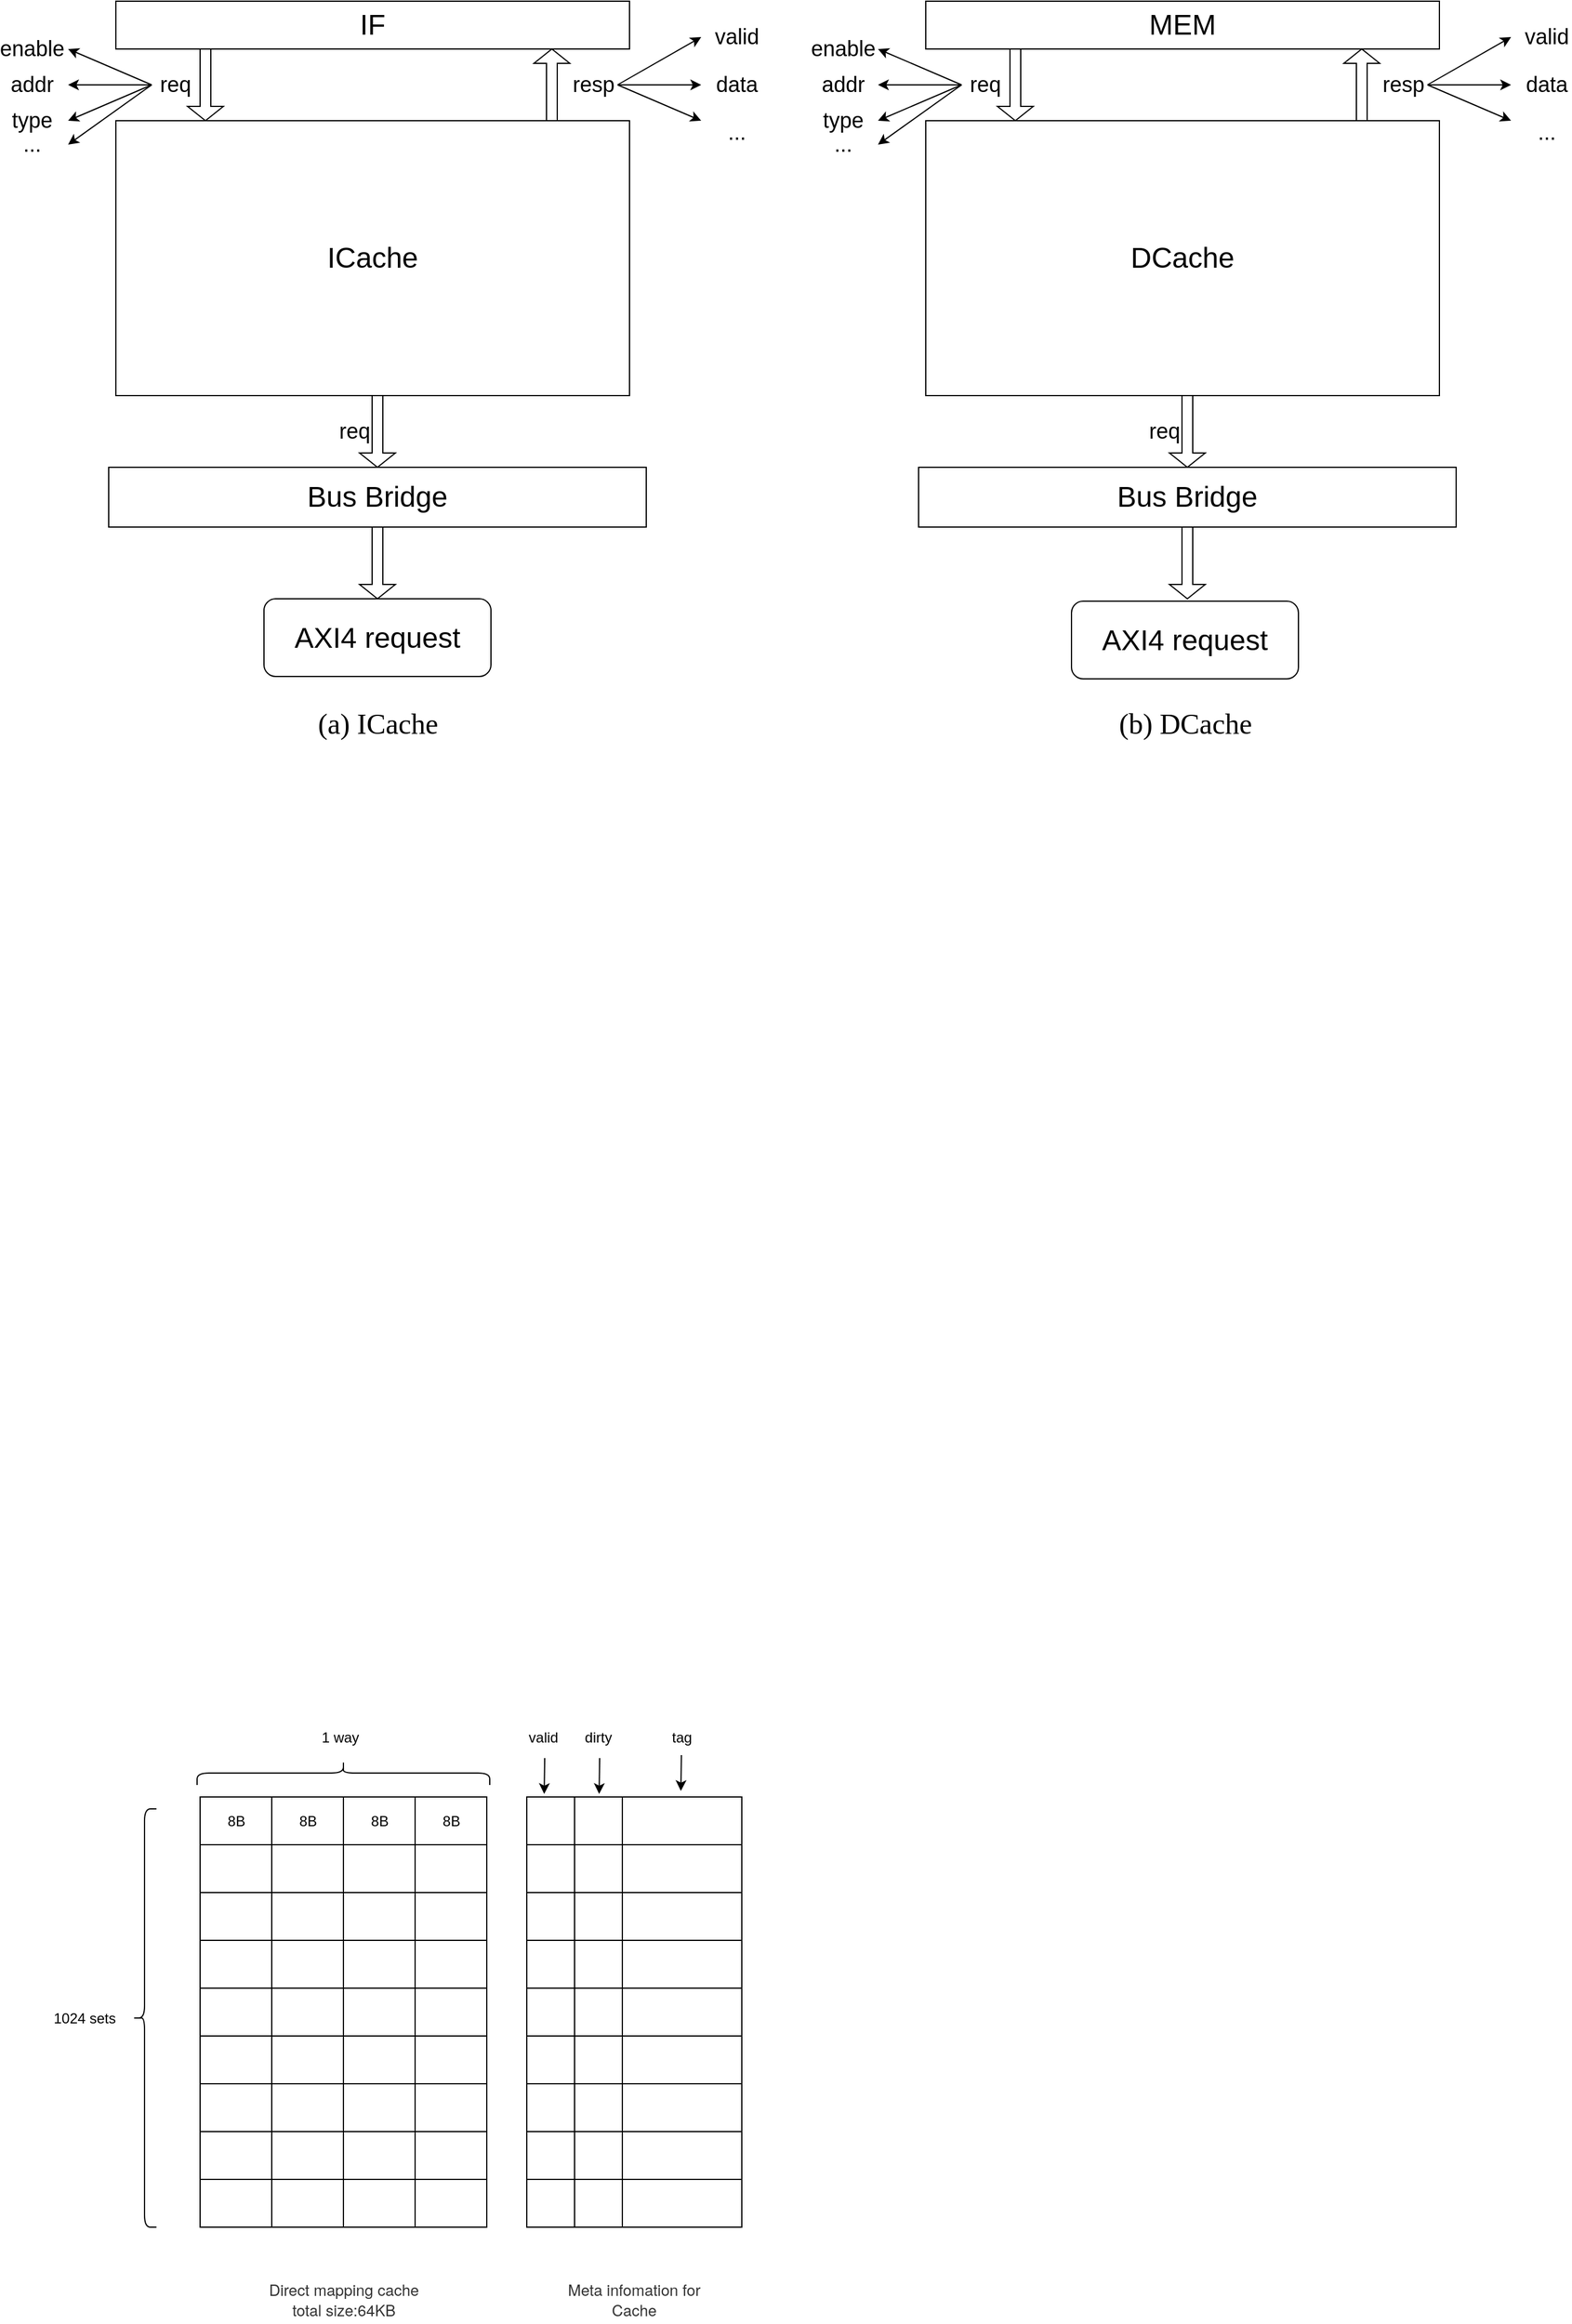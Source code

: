 <mxfile version="14.7.2" type="github">
  <diagram id="e_7Sd0VW4q8tO5xTEZXi" name="Page-1">
    <mxGraphModel dx="2062" dy="1160" grid="0" gridSize="10" guides="1" tooltips="1" connect="1" arrows="1" fold="1" page="1" pageScale="1" pageWidth="3300" pageHeight="4681" math="0" shadow="0">
      <root>
        <mxCell id="0" />
        <mxCell id="1" parent="0" />
        <mxCell id="GGSO2HhwlYHAhnENUzxS-1" value="&lt;font style=&quot;font-size: 24px&quot;&gt;ICache&lt;/font&gt;" style="rounded=0;whiteSpace=wrap;html=1;" parent="1" vertex="1">
          <mxGeometry x="180" y="360" width="430" height="230" as="geometry" />
        </mxCell>
        <mxCell id="GGSO2HhwlYHAhnENUzxS-2" value="&lt;font style=&quot;font-size: 24px&quot;&gt;IF&lt;/font&gt;" style="rounded=0;whiteSpace=wrap;html=1;" parent="1" vertex="1">
          <mxGeometry x="180" y="260" width="430" height="40" as="geometry" />
        </mxCell>
        <mxCell id="GGSO2HhwlYHAhnENUzxS-3" value="" style="shape=singleArrow;direction=south;whiteSpace=wrap;html=1;" parent="1" vertex="1">
          <mxGeometry x="240" y="300" width="30" height="60" as="geometry" />
        </mxCell>
        <mxCell id="GGSO2HhwlYHAhnENUzxS-4" value="" style="shape=singleArrow;direction=south;whiteSpace=wrap;html=1;rotation=-180;" parent="1" vertex="1">
          <mxGeometry x="530" y="300" width="30" height="60" as="geometry" />
        </mxCell>
        <mxCell id="GGSO2HhwlYHAhnENUzxS-9" style="edgeStyle=orthogonalEdgeStyle;rounded=0;orthogonalLoop=1;jettySize=auto;html=1;exitX=0;exitY=0.5;exitDx=0;exitDy=0;" parent="1" source="GGSO2HhwlYHAhnENUzxS-5" edge="1">
          <mxGeometry relative="1" as="geometry">
            <mxPoint x="140" y="330" as="targetPoint" />
          </mxGeometry>
        </mxCell>
        <mxCell id="GGSO2HhwlYHAhnENUzxS-5" value="&lt;font style=&quot;font-size: 18px&quot;&gt;req&lt;/font&gt;" style="text;html=1;strokeColor=none;fillColor=none;align=center;verticalAlign=middle;whiteSpace=wrap;rounded=0;" parent="1" vertex="1">
          <mxGeometry x="210" y="320" width="40" height="20" as="geometry" />
        </mxCell>
        <mxCell id="GGSO2HhwlYHAhnENUzxS-18" style="edgeStyle=orthogonalEdgeStyle;rounded=0;orthogonalLoop=1;jettySize=auto;html=1;exitX=1;exitY=0.5;exitDx=0;exitDy=0;" parent="1" source="GGSO2HhwlYHAhnENUzxS-7" edge="1">
          <mxGeometry relative="1" as="geometry">
            <mxPoint x="670" y="330" as="targetPoint" />
          </mxGeometry>
        </mxCell>
        <mxCell id="GGSO2HhwlYHAhnENUzxS-7" value="&lt;font style=&quot;font-size: 18px&quot;&gt;resp&lt;/font&gt;" style="text;html=1;strokeColor=none;fillColor=none;align=center;verticalAlign=middle;whiteSpace=wrap;rounded=0;" parent="1" vertex="1">
          <mxGeometry x="560" y="320" width="40" height="20" as="geometry" />
        </mxCell>
        <mxCell id="GGSO2HhwlYHAhnENUzxS-8" value="" style="endArrow=classic;html=1;exitX=0;exitY=0.5;exitDx=0;exitDy=0;" parent="1" source="GGSO2HhwlYHAhnENUzxS-5" edge="1">
          <mxGeometry width="50" height="50" relative="1" as="geometry">
            <mxPoint x="110" y="360" as="sourcePoint" />
            <mxPoint x="140" y="300" as="targetPoint" />
          </mxGeometry>
        </mxCell>
        <mxCell id="GGSO2HhwlYHAhnENUzxS-10" value="" style="endArrow=classic;html=1;" parent="1" edge="1">
          <mxGeometry width="50" height="50" relative="1" as="geometry">
            <mxPoint x="210" y="330" as="sourcePoint" />
            <mxPoint x="140" y="360" as="targetPoint" />
          </mxGeometry>
        </mxCell>
        <mxCell id="GGSO2HhwlYHAhnENUzxS-11" value="&lt;font style=&quot;font-size: 18px&quot;&gt;enable&lt;/font&gt;" style="text;html=1;strokeColor=none;fillColor=none;align=center;verticalAlign=middle;whiteSpace=wrap;rounded=0;" parent="1" vertex="1">
          <mxGeometry x="90" y="290" width="40" height="20" as="geometry" />
        </mxCell>
        <mxCell id="GGSO2HhwlYHAhnENUzxS-12" value="&lt;font style=&quot;font-size: 18px&quot;&gt;addr&lt;/font&gt;" style="text;html=1;strokeColor=none;fillColor=none;align=center;verticalAlign=middle;whiteSpace=wrap;rounded=0;" parent="1" vertex="1">
          <mxGeometry x="90" y="320" width="40" height="20" as="geometry" />
        </mxCell>
        <mxCell id="GGSO2HhwlYHAhnENUzxS-13" value="&lt;font style=&quot;font-size: 18px&quot;&gt;type&lt;/font&gt;" style="text;html=1;strokeColor=none;fillColor=none;align=center;verticalAlign=middle;whiteSpace=wrap;rounded=0;" parent="1" vertex="1">
          <mxGeometry x="90" y="350" width="40" height="20" as="geometry" />
        </mxCell>
        <mxCell id="GGSO2HhwlYHAhnENUzxS-15" value="" style="endArrow=classic;html=1;" parent="1" edge="1">
          <mxGeometry width="50" height="50" relative="1" as="geometry">
            <mxPoint x="210" y="330" as="sourcePoint" />
            <mxPoint x="140" y="380" as="targetPoint" />
          </mxGeometry>
        </mxCell>
        <mxCell id="GGSO2HhwlYHAhnENUzxS-16" value="&lt;font style=&quot;font-size: 18px&quot;&gt;...&lt;/font&gt;" style="text;html=1;strokeColor=none;fillColor=none;align=center;verticalAlign=middle;whiteSpace=wrap;rounded=0;" parent="1" vertex="1">
          <mxGeometry x="90" y="370" width="40" height="20" as="geometry" />
        </mxCell>
        <mxCell id="GGSO2HhwlYHAhnENUzxS-17" value="" style="endArrow=classic;html=1;exitX=1;exitY=0.5;exitDx=0;exitDy=0;" parent="1" source="GGSO2HhwlYHAhnENUzxS-7" edge="1">
          <mxGeometry width="50" height="50" relative="1" as="geometry">
            <mxPoint x="650" y="340" as="sourcePoint" />
            <mxPoint x="670" y="290" as="targetPoint" />
          </mxGeometry>
        </mxCell>
        <mxCell id="GGSO2HhwlYHAhnENUzxS-19" value="" style="endArrow=classic;html=1;" parent="1" edge="1">
          <mxGeometry width="50" height="50" relative="1" as="geometry">
            <mxPoint x="600" y="330" as="sourcePoint" />
            <mxPoint x="670" y="360" as="targetPoint" />
          </mxGeometry>
        </mxCell>
        <mxCell id="GGSO2HhwlYHAhnENUzxS-21" value="&lt;font style=&quot;font-size: 18px&quot;&gt;valid&lt;/font&gt;" style="text;html=1;strokeColor=none;fillColor=none;align=center;verticalAlign=middle;whiteSpace=wrap;rounded=0;" parent="1" vertex="1">
          <mxGeometry x="680" y="280" width="40" height="20" as="geometry" />
        </mxCell>
        <mxCell id="GGSO2HhwlYHAhnENUzxS-22" value="&lt;font style=&quot;font-size: 18px&quot;&gt;data&lt;/font&gt;" style="text;html=1;strokeColor=none;fillColor=none;align=center;verticalAlign=middle;whiteSpace=wrap;rounded=0;" parent="1" vertex="1">
          <mxGeometry x="680" y="320" width="40" height="20" as="geometry" />
        </mxCell>
        <mxCell id="GGSO2HhwlYHAhnENUzxS-23" value="&lt;font style=&quot;font-size: 18px&quot;&gt;...&lt;/font&gt;" style="text;html=1;strokeColor=none;fillColor=none;align=center;verticalAlign=middle;whiteSpace=wrap;rounded=0;" parent="1" vertex="1">
          <mxGeometry x="680" y="360" width="40" height="20" as="geometry" />
        </mxCell>
        <mxCell id="GGSO2HhwlYHAhnENUzxS-25" value="" style="shape=singleArrow;direction=south;whiteSpace=wrap;html=1;" parent="1" vertex="1">
          <mxGeometry x="384" y="590" width="30" height="60" as="geometry" />
        </mxCell>
        <mxCell id="GGSO2HhwlYHAhnENUzxS-26" value="&lt;font style=&quot;font-size: 24px&quot;&gt;Bus Bridge&lt;/font&gt;" style="rounded=0;whiteSpace=wrap;html=1;" parent="1" vertex="1">
          <mxGeometry x="174" y="650" width="450" height="50" as="geometry" />
        </mxCell>
        <mxCell id="GGSO2HhwlYHAhnENUzxS-45" value="&lt;font style=&quot;font-size: 18px&quot;&gt;req&lt;/font&gt;" style="text;html=1;strokeColor=none;fillColor=none;align=center;verticalAlign=middle;whiteSpace=wrap;rounded=0;" parent="1" vertex="1">
          <mxGeometry x="360" y="610" width="40" height="20" as="geometry" />
        </mxCell>
        <mxCell id="GGSO2HhwlYHAhnENUzxS-46" value="" style="shape=singleArrow;direction=south;whiteSpace=wrap;html=1;" parent="1" vertex="1">
          <mxGeometry x="384" y="700" width="30" height="60" as="geometry" />
        </mxCell>
        <mxCell id="GGSO2HhwlYHAhnENUzxS-47" value="&lt;font style=&quot;font-size: 24px&quot;&gt;AXI4 request&lt;/font&gt;" style="rounded=1;whiteSpace=wrap;html=1;" parent="1" vertex="1">
          <mxGeometry x="304" y="760" width="190" height="65" as="geometry" />
        </mxCell>
        <mxCell id="GGSO2HhwlYHAhnENUzxS-76" value="" style="shape=curlyBracket;whiteSpace=wrap;html=1;rounded=1;" parent="1" vertex="1">
          <mxGeometry x="194" y="1772.5" width="20" height="350" as="geometry" />
        </mxCell>
        <mxCell id="GGSO2HhwlYHAhnENUzxS-77" value="1024 sets" style="text;html=1;strokeColor=none;fillColor=none;align=center;verticalAlign=middle;whiteSpace=wrap;rounded=0;" parent="1" vertex="1">
          <mxGeometry x="124" y="1942.5" width="60" height="10" as="geometry" />
        </mxCell>
        <mxCell id="GGSO2HhwlYHAhnENUzxS-78" value="" style="shape=curlyBracket;whiteSpace=wrap;html=1;rounded=1;flipH=1;rotation=-90;" parent="1" vertex="1">
          <mxGeometry x="360.5" y="1620" width="20" height="245" as="geometry" />
        </mxCell>
        <mxCell id="GGSO2HhwlYHAhnENUzxS-79" value="1 way" style="text;html=1;strokeColor=none;fillColor=none;align=center;verticalAlign=middle;whiteSpace=wrap;rounded=0;" parent="1" vertex="1">
          <mxGeometry x="348" y="1702.5" width="40" height="20" as="geometry" />
        </mxCell>
        <mxCell id="GGSO2HhwlYHAhnENUzxS-80" value="&lt;span style=&quot;color: rgb(51 , 51 , 51) ; font-family: &amp;#34;helvetica neue&amp;#34; , &amp;#34;helvetica&amp;#34; , &amp;#34;arial&amp;#34; , &amp;#34;hiragino sans gb&amp;#34; , &amp;#34;hiragino sans gb w3&amp;#34; , &amp;#34;microsoft yahei ui&amp;#34; , &amp;#34;microsoft yahei&amp;#34; , sans-serif ; font-size: 13px&quot;&gt;Direct mapping cache&lt;br&gt;total size:64KB&lt;br&gt;&lt;/span&gt;" style="text;html=1;strokeColor=none;fillColor=none;align=center;verticalAlign=middle;whiteSpace=wrap;rounded=0;" parent="1" vertex="1">
          <mxGeometry x="297.5" y="2162.5" width="146" height="40" as="geometry" />
        </mxCell>
        <mxCell id="GGSO2HhwlYHAhnENUzxS-81" value="" style="shape=table;html=1;whiteSpace=wrap;startSize=0;container=1;collapsible=0;childLayout=tableLayout;" parent="1" vertex="1">
          <mxGeometry x="250.5" y="1762.5" width="240" height="360" as="geometry" />
        </mxCell>
        <mxCell id="GGSO2HhwlYHAhnENUzxS-82" value="" style="shape=partialRectangle;html=1;whiteSpace=wrap;collapsible=0;dropTarget=0;pointerEvents=0;fillColor=none;top=0;left=0;bottom=0;right=0;points=[[0,0.5],[1,0.5]];portConstraint=eastwest;" parent="GGSO2HhwlYHAhnENUzxS-81" vertex="1">
          <mxGeometry width="240" height="40" as="geometry" />
        </mxCell>
        <mxCell id="GGSO2HhwlYHAhnENUzxS-83" value="8B" style="shape=partialRectangle;html=1;whiteSpace=wrap;connectable=0;overflow=hidden;fillColor=none;top=0;left=0;bottom=0;right=0;" parent="GGSO2HhwlYHAhnENUzxS-82" vertex="1">
          <mxGeometry width="60" height="40" as="geometry" />
        </mxCell>
        <mxCell id="GGSO2HhwlYHAhnENUzxS-84" value="8B" style="shape=partialRectangle;html=1;whiteSpace=wrap;connectable=0;overflow=hidden;fillColor=none;top=0;left=0;bottom=0;right=0;" parent="GGSO2HhwlYHAhnENUzxS-82" vertex="1">
          <mxGeometry x="60" width="60" height="40" as="geometry" />
        </mxCell>
        <mxCell id="GGSO2HhwlYHAhnENUzxS-85" value="8B" style="shape=partialRectangle;html=1;whiteSpace=wrap;connectable=0;overflow=hidden;fillColor=none;top=0;left=0;bottom=0;right=0;" parent="GGSO2HhwlYHAhnENUzxS-82" vertex="1">
          <mxGeometry x="120" width="60" height="40" as="geometry" />
        </mxCell>
        <mxCell id="GGSO2HhwlYHAhnENUzxS-86" value="8B" style="shape=partialRectangle;html=1;whiteSpace=wrap;connectable=0;overflow=hidden;fillColor=none;top=0;left=0;bottom=0;right=0;" parent="GGSO2HhwlYHAhnENUzxS-82" vertex="1">
          <mxGeometry x="180" width="60" height="40" as="geometry" />
        </mxCell>
        <mxCell id="GGSO2HhwlYHAhnENUzxS-87" value="" style="shape=partialRectangle;html=1;whiteSpace=wrap;collapsible=0;dropTarget=0;pointerEvents=0;fillColor=none;top=0;left=0;bottom=0;right=0;points=[[0,0.5],[1,0.5]];portConstraint=eastwest;" parent="GGSO2HhwlYHAhnENUzxS-81" vertex="1">
          <mxGeometry y="40" width="240" height="40" as="geometry" />
        </mxCell>
        <mxCell id="GGSO2HhwlYHAhnENUzxS-88" value="" style="shape=partialRectangle;html=1;whiteSpace=wrap;connectable=0;overflow=hidden;fillColor=none;top=0;left=0;bottom=0;right=0;" parent="GGSO2HhwlYHAhnENUzxS-87" vertex="1">
          <mxGeometry width="60" height="40" as="geometry" />
        </mxCell>
        <mxCell id="GGSO2HhwlYHAhnENUzxS-89" value="" style="shape=partialRectangle;html=1;whiteSpace=wrap;connectable=0;overflow=hidden;fillColor=none;top=0;left=0;bottom=0;right=0;" parent="GGSO2HhwlYHAhnENUzxS-87" vertex="1">
          <mxGeometry x="60" width="60" height="40" as="geometry" />
        </mxCell>
        <mxCell id="GGSO2HhwlYHAhnENUzxS-90" value="" style="shape=partialRectangle;html=1;whiteSpace=wrap;connectable=0;overflow=hidden;fillColor=none;top=0;left=0;bottom=0;right=0;" parent="GGSO2HhwlYHAhnENUzxS-87" vertex="1">
          <mxGeometry x="120" width="60" height="40" as="geometry" />
        </mxCell>
        <mxCell id="GGSO2HhwlYHAhnENUzxS-91" value="" style="shape=partialRectangle;html=1;whiteSpace=wrap;connectable=0;overflow=hidden;fillColor=none;top=0;left=0;bottom=0;right=0;" parent="GGSO2HhwlYHAhnENUzxS-87" vertex="1">
          <mxGeometry x="180" width="60" height="40" as="geometry" />
        </mxCell>
        <mxCell id="GGSO2HhwlYHAhnENUzxS-92" value="" style="shape=partialRectangle;html=1;whiteSpace=wrap;collapsible=0;dropTarget=0;pointerEvents=0;fillColor=none;top=0;left=0;bottom=0;right=0;points=[[0,0.5],[1,0.5]];portConstraint=eastwest;" parent="GGSO2HhwlYHAhnENUzxS-81" vertex="1">
          <mxGeometry y="80" width="240" height="40" as="geometry" />
        </mxCell>
        <mxCell id="GGSO2HhwlYHAhnENUzxS-93" value="" style="shape=partialRectangle;html=1;whiteSpace=wrap;connectable=0;overflow=hidden;fillColor=none;top=0;left=0;bottom=0;right=0;" parent="GGSO2HhwlYHAhnENUzxS-92" vertex="1">
          <mxGeometry width="60" height="40" as="geometry" />
        </mxCell>
        <mxCell id="GGSO2HhwlYHAhnENUzxS-94" value="" style="shape=partialRectangle;html=1;whiteSpace=wrap;connectable=0;overflow=hidden;fillColor=none;top=0;left=0;bottom=0;right=0;" parent="GGSO2HhwlYHAhnENUzxS-92" vertex="1">
          <mxGeometry x="60" width="60" height="40" as="geometry" />
        </mxCell>
        <mxCell id="GGSO2HhwlYHAhnENUzxS-95" value="" style="shape=partialRectangle;html=1;whiteSpace=wrap;connectable=0;overflow=hidden;fillColor=none;top=0;left=0;bottom=0;right=0;" parent="GGSO2HhwlYHAhnENUzxS-92" vertex="1">
          <mxGeometry x="120" width="60" height="40" as="geometry" />
        </mxCell>
        <mxCell id="GGSO2HhwlYHAhnENUzxS-96" value="" style="shape=partialRectangle;html=1;whiteSpace=wrap;connectable=0;overflow=hidden;fillColor=none;top=0;left=0;bottom=0;right=0;" parent="GGSO2HhwlYHAhnENUzxS-92" vertex="1">
          <mxGeometry x="180" width="60" height="40" as="geometry" />
        </mxCell>
        <mxCell id="GGSO2HhwlYHAhnENUzxS-97" value="" style="shape=partialRectangle;html=1;whiteSpace=wrap;collapsible=0;dropTarget=0;pointerEvents=0;fillColor=none;top=0;left=0;bottom=0;right=0;points=[[0,0.5],[1,0.5]];portConstraint=eastwest;" parent="GGSO2HhwlYHAhnENUzxS-81" vertex="1">
          <mxGeometry y="120" width="240" height="40" as="geometry" />
        </mxCell>
        <mxCell id="GGSO2HhwlYHAhnENUzxS-98" value="" style="shape=partialRectangle;html=1;whiteSpace=wrap;connectable=0;overflow=hidden;fillColor=none;top=0;left=0;bottom=0;right=0;" parent="GGSO2HhwlYHAhnENUzxS-97" vertex="1">
          <mxGeometry width="60" height="40" as="geometry" />
        </mxCell>
        <mxCell id="GGSO2HhwlYHAhnENUzxS-99" value="" style="shape=partialRectangle;html=1;whiteSpace=wrap;connectable=0;overflow=hidden;fillColor=none;top=0;left=0;bottom=0;right=0;" parent="GGSO2HhwlYHAhnENUzxS-97" vertex="1">
          <mxGeometry x="60" width="60" height="40" as="geometry" />
        </mxCell>
        <mxCell id="GGSO2HhwlYHAhnENUzxS-100" value="" style="shape=partialRectangle;html=1;whiteSpace=wrap;connectable=0;overflow=hidden;fillColor=none;top=0;left=0;bottom=0;right=0;" parent="GGSO2HhwlYHAhnENUzxS-97" vertex="1">
          <mxGeometry x="120" width="60" height="40" as="geometry" />
        </mxCell>
        <mxCell id="GGSO2HhwlYHAhnENUzxS-101" value="" style="shape=partialRectangle;html=1;whiteSpace=wrap;connectable=0;overflow=hidden;fillColor=none;top=0;left=0;bottom=0;right=0;" parent="GGSO2HhwlYHAhnENUzxS-97" vertex="1">
          <mxGeometry x="180" width="60" height="40" as="geometry" />
        </mxCell>
        <mxCell id="GGSO2HhwlYHAhnENUzxS-102" value="" style="shape=partialRectangle;html=1;whiteSpace=wrap;collapsible=0;dropTarget=0;pointerEvents=0;fillColor=none;top=0;left=0;bottom=0;right=0;points=[[0,0.5],[1,0.5]];portConstraint=eastwest;" parent="GGSO2HhwlYHAhnENUzxS-81" vertex="1">
          <mxGeometry y="160" width="240" height="40" as="geometry" />
        </mxCell>
        <mxCell id="GGSO2HhwlYHAhnENUzxS-103" value="" style="shape=partialRectangle;html=1;whiteSpace=wrap;connectable=0;overflow=hidden;fillColor=none;top=0;left=0;bottom=0;right=0;" parent="GGSO2HhwlYHAhnENUzxS-102" vertex="1">
          <mxGeometry width="60" height="40" as="geometry" />
        </mxCell>
        <mxCell id="GGSO2HhwlYHAhnENUzxS-104" value="" style="shape=partialRectangle;html=1;whiteSpace=wrap;connectable=0;overflow=hidden;fillColor=none;top=0;left=0;bottom=0;right=0;" parent="GGSO2HhwlYHAhnENUzxS-102" vertex="1">
          <mxGeometry x="60" width="60" height="40" as="geometry" />
        </mxCell>
        <mxCell id="GGSO2HhwlYHAhnENUzxS-105" value="" style="shape=partialRectangle;html=1;whiteSpace=wrap;connectable=0;overflow=hidden;fillColor=none;top=0;left=0;bottom=0;right=0;" parent="GGSO2HhwlYHAhnENUzxS-102" vertex="1">
          <mxGeometry x="120" width="60" height="40" as="geometry" />
        </mxCell>
        <mxCell id="GGSO2HhwlYHAhnENUzxS-106" value="" style="shape=partialRectangle;html=1;whiteSpace=wrap;connectable=0;overflow=hidden;fillColor=none;top=0;left=0;bottom=0;right=0;" parent="GGSO2HhwlYHAhnENUzxS-102" vertex="1">
          <mxGeometry x="180" width="60" height="40" as="geometry" />
        </mxCell>
        <mxCell id="GGSO2HhwlYHAhnENUzxS-107" value="" style="shape=partialRectangle;html=1;whiteSpace=wrap;collapsible=0;dropTarget=0;pointerEvents=0;fillColor=none;top=0;left=0;bottom=0;right=0;points=[[0,0.5],[1,0.5]];portConstraint=eastwest;" parent="GGSO2HhwlYHAhnENUzxS-81" vertex="1">
          <mxGeometry y="200" width="240" height="40" as="geometry" />
        </mxCell>
        <mxCell id="GGSO2HhwlYHAhnENUzxS-108" value="" style="shape=partialRectangle;html=1;whiteSpace=wrap;connectable=0;overflow=hidden;fillColor=none;top=0;left=0;bottom=0;right=0;" parent="GGSO2HhwlYHAhnENUzxS-107" vertex="1">
          <mxGeometry width="60" height="40" as="geometry" />
        </mxCell>
        <mxCell id="GGSO2HhwlYHAhnENUzxS-109" value="" style="shape=partialRectangle;html=1;whiteSpace=wrap;connectable=0;overflow=hidden;fillColor=none;top=0;left=0;bottom=0;right=0;" parent="GGSO2HhwlYHAhnENUzxS-107" vertex="1">
          <mxGeometry x="60" width="60" height="40" as="geometry" />
        </mxCell>
        <mxCell id="GGSO2HhwlYHAhnENUzxS-110" value="" style="shape=partialRectangle;html=1;whiteSpace=wrap;connectable=0;overflow=hidden;fillColor=none;top=0;left=0;bottom=0;right=0;" parent="GGSO2HhwlYHAhnENUzxS-107" vertex="1">
          <mxGeometry x="120" width="60" height="40" as="geometry" />
        </mxCell>
        <mxCell id="GGSO2HhwlYHAhnENUzxS-111" value="" style="shape=partialRectangle;html=1;whiteSpace=wrap;connectable=0;overflow=hidden;fillColor=none;top=0;left=0;bottom=0;right=0;" parent="GGSO2HhwlYHAhnENUzxS-107" vertex="1">
          <mxGeometry x="180" width="60" height="40" as="geometry" />
        </mxCell>
        <mxCell id="GGSO2HhwlYHAhnENUzxS-112" value="" style="shape=partialRectangle;html=1;whiteSpace=wrap;collapsible=0;dropTarget=0;pointerEvents=0;fillColor=none;top=0;left=0;bottom=0;right=0;points=[[0,0.5],[1,0.5]];portConstraint=eastwest;" parent="GGSO2HhwlYHAhnENUzxS-81" vertex="1">
          <mxGeometry y="240" width="240" height="40" as="geometry" />
        </mxCell>
        <mxCell id="GGSO2HhwlYHAhnENUzxS-113" value="" style="shape=partialRectangle;html=1;whiteSpace=wrap;connectable=0;overflow=hidden;fillColor=none;top=0;left=0;bottom=0;right=0;" parent="GGSO2HhwlYHAhnENUzxS-112" vertex="1">
          <mxGeometry width="60" height="40" as="geometry" />
        </mxCell>
        <mxCell id="GGSO2HhwlYHAhnENUzxS-114" value="" style="shape=partialRectangle;html=1;whiteSpace=wrap;connectable=0;overflow=hidden;fillColor=none;top=0;left=0;bottom=0;right=0;" parent="GGSO2HhwlYHAhnENUzxS-112" vertex="1">
          <mxGeometry x="60" width="60" height="40" as="geometry" />
        </mxCell>
        <mxCell id="GGSO2HhwlYHAhnENUzxS-115" value="" style="shape=partialRectangle;html=1;whiteSpace=wrap;connectable=0;overflow=hidden;fillColor=none;top=0;left=0;bottom=0;right=0;" parent="GGSO2HhwlYHAhnENUzxS-112" vertex="1">
          <mxGeometry x="120" width="60" height="40" as="geometry" />
        </mxCell>
        <mxCell id="GGSO2HhwlYHAhnENUzxS-116" value="" style="shape=partialRectangle;html=1;whiteSpace=wrap;connectable=0;overflow=hidden;fillColor=none;top=0;left=0;bottom=0;right=0;" parent="GGSO2HhwlYHAhnENUzxS-112" vertex="1">
          <mxGeometry x="180" width="60" height="40" as="geometry" />
        </mxCell>
        <mxCell id="GGSO2HhwlYHAhnENUzxS-117" value="" style="shape=partialRectangle;html=1;whiteSpace=wrap;collapsible=0;dropTarget=0;pointerEvents=0;fillColor=none;top=0;left=0;bottom=0;right=0;points=[[0,0.5],[1,0.5]];portConstraint=eastwest;" parent="GGSO2HhwlYHAhnENUzxS-81" vertex="1">
          <mxGeometry y="280" width="240" height="40" as="geometry" />
        </mxCell>
        <mxCell id="GGSO2HhwlYHAhnENUzxS-118" value="" style="shape=partialRectangle;html=1;whiteSpace=wrap;connectable=0;overflow=hidden;fillColor=none;top=0;left=0;bottom=0;right=0;" parent="GGSO2HhwlYHAhnENUzxS-117" vertex="1">
          <mxGeometry width="60" height="40" as="geometry" />
        </mxCell>
        <mxCell id="GGSO2HhwlYHAhnENUzxS-119" value="" style="shape=partialRectangle;html=1;whiteSpace=wrap;connectable=0;overflow=hidden;fillColor=none;top=0;left=0;bottom=0;right=0;" parent="GGSO2HhwlYHAhnENUzxS-117" vertex="1">
          <mxGeometry x="60" width="60" height="40" as="geometry" />
        </mxCell>
        <mxCell id="GGSO2HhwlYHAhnENUzxS-120" value="" style="shape=partialRectangle;html=1;whiteSpace=wrap;connectable=0;overflow=hidden;fillColor=none;top=0;left=0;bottom=0;right=0;" parent="GGSO2HhwlYHAhnENUzxS-117" vertex="1">
          <mxGeometry x="120" width="60" height="40" as="geometry" />
        </mxCell>
        <mxCell id="GGSO2HhwlYHAhnENUzxS-121" value="" style="shape=partialRectangle;html=1;whiteSpace=wrap;connectable=0;overflow=hidden;fillColor=none;top=0;left=0;bottom=0;right=0;" parent="GGSO2HhwlYHAhnENUzxS-117" vertex="1">
          <mxGeometry x="180" width="60" height="40" as="geometry" />
        </mxCell>
        <mxCell id="GGSO2HhwlYHAhnENUzxS-122" value="" style="shape=partialRectangle;html=1;whiteSpace=wrap;collapsible=0;dropTarget=0;pointerEvents=0;fillColor=none;top=0;left=0;bottom=0;right=0;points=[[0,0.5],[1,0.5]];portConstraint=eastwest;" parent="GGSO2HhwlYHAhnENUzxS-81" vertex="1">
          <mxGeometry y="320" width="240" height="40" as="geometry" />
        </mxCell>
        <mxCell id="GGSO2HhwlYHAhnENUzxS-123" value="" style="shape=partialRectangle;html=1;whiteSpace=wrap;connectable=0;overflow=hidden;fillColor=none;top=0;left=0;bottom=0;right=0;" parent="GGSO2HhwlYHAhnENUzxS-122" vertex="1">
          <mxGeometry width="60" height="40" as="geometry" />
        </mxCell>
        <mxCell id="GGSO2HhwlYHAhnENUzxS-124" value="" style="shape=partialRectangle;html=1;whiteSpace=wrap;connectable=0;overflow=hidden;fillColor=none;top=0;left=0;bottom=0;right=0;" parent="GGSO2HhwlYHAhnENUzxS-122" vertex="1">
          <mxGeometry x="60" width="60" height="40" as="geometry" />
        </mxCell>
        <mxCell id="GGSO2HhwlYHAhnENUzxS-125" value="" style="shape=partialRectangle;html=1;whiteSpace=wrap;connectable=0;overflow=hidden;fillColor=none;top=0;left=0;bottom=0;right=0;" parent="GGSO2HhwlYHAhnENUzxS-122" vertex="1">
          <mxGeometry x="120" width="60" height="40" as="geometry" />
        </mxCell>
        <mxCell id="GGSO2HhwlYHAhnENUzxS-126" value="" style="shape=partialRectangle;html=1;whiteSpace=wrap;connectable=0;overflow=hidden;fillColor=none;top=0;left=0;bottom=0;right=0;" parent="GGSO2HhwlYHAhnENUzxS-122" vertex="1">
          <mxGeometry x="180" width="60" height="40" as="geometry" />
        </mxCell>
        <mxCell id="GGSO2HhwlYHAhnENUzxS-130" value="&lt;font style=&quot;font-size: 24px&quot;&gt;DCache&lt;/font&gt;" style="rounded=0;whiteSpace=wrap;html=1;" parent="1" vertex="1">
          <mxGeometry x="858" y="360" width="430" height="230" as="geometry" />
        </mxCell>
        <mxCell id="GGSO2HhwlYHAhnENUzxS-131" value="&lt;font style=&quot;font-size: 24px&quot;&gt;MEM&lt;/font&gt;" style="rounded=0;whiteSpace=wrap;html=1;" parent="1" vertex="1">
          <mxGeometry x="858" y="260" width="430" height="40" as="geometry" />
        </mxCell>
        <mxCell id="GGSO2HhwlYHAhnENUzxS-132" value="" style="shape=singleArrow;direction=south;whiteSpace=wrap;html=1;" parent="1" vertex="1">
          <mxGeometry x="918" y="300" width="30" height="60" as="geometry" />
        </mxCell>
        <mxCell id="GGSO2HhwlYHAhnENUzxS-133" value="" style="shape=singleArrow;direction=south;whiteSpace=wrap;html=1;rotation=-180;" parent="1" vertex="1">
          <mxGeometry x="1208" y="300" width="30" height="60" as="geometry" />
        </mxCell>
        <mxCell id="GGSO2HhwlYHAhnENUzxS-134" style="edgeStyle=orthogonalEdgeStyle;rounded=0;orthogonalLoop=1;jettySize=auto;html=1;exitX=0;exitY=0.5;exitDx=0;exitDy=0;" parent="1" source="GGSO2HhwlYHAhnENUzxS-135" edge="1">
          <mxGeometry relative="1" as="geometry">
            <mxPoint x="818" y="330" as="targetPoint" />
          </mxGeometry>
        </mxCell>
        <mxCell id="GGSO2HhwlYHAhnENUzxS-135" value="&lt;font style=&quot;font-size: 18px&quot;&gt;req&lt;/font&gt;" style="text;html=1;strokeColor=none;fillColor=none;align=center;verticalAlign=middle;whiteSpace=wrap;rounded=0;" parent="1" vertex="1">
          <mxGeometry x="888" y="320" width="40" height="20" as="geometry" />
        </mxCell>
        <mxCell id="GGSO2HhwlYHAhnENUzxS-136" style="edgeStyle=orthogonalEdgeStyle;rounded=0;orthogonalLoop=1;jettySize=auto;html=1;exitX=1;exitY=0.5;exitDx=0;exitDy=0;" parent="1" source="GGSO2HhwlYHAhnENUzxS-137" edge="1">
          <mxGeometry relative="1" as="geometry">
            <mxPoint x="1348" y="330" as="targetPoint" />
          </mxGeometry>
        </mxCell>
        <mxCell id="GGSO2HhwlYHAhnENUzxS-137" value="&lt;font style=&quot;font-size: 18px&quot;&gt;resp&lt;/font&gt;" style="text;html=1;strokeColor=none;fillColor=none;align=center;verticalAlign=middle;whiteSpace=wrap;rounded=0;" parent="1" vertex="1">
          <mxGeometry x="1238" y="320" width="40" height="20" as="geometry" />
        </mxCell>
        <mxCell id="GGSO2HhwlYHAhnENUzxS-138" value="" style="endArrow=classic;html=1;exitX=0;exitY=0.5;exitDx=0;exitDy=0;" parent="1" source="GGSO2HhwlYHAhnENUzxS-135" edge="1">
          <mxGeometry width="50" height="50" relative="1" as="geometry">
            <mxPoint x="788" y="360" as="sourcePoint" />
            <mxPoint x="818" y="300" as="targetPoint" />
          </mxGeometry>
        </mxCell>
        <mxCell id="GGSO2HhwlYHAhnENUzxS-139" value="" style="endArrow=classic;html=1;" parent="1" edge="1">
          <mxGeometry width="50" height="50" relative="1" as="geometry">
            <mxPoint x="888" y="330" as="sourcePoint" />
            <mxPoint x="818" y="360" as="targetPoint" />
          </mxGeometry>
        </mxCell>
        <mxCell id="GGSO2HhwlYHAhnENUzxS-143" value="" style="endArrow=classic;html=1;" parent="1" edge="1">
          <mxGeometry width="50" height="50" relative="1" as="geometry">
            <mxPoint x="888" y="330" as="sourcePoint" />
            <mxPoint x="818" y="380" as="targetPoint" />
          </mxGeometry>
        </mxCell>
        <mxCell id="GGSO2HhwlYHAhnENUzxS-145" value="" style="endArrow=classic;html=1;exitX=1;exitY=0.5;exitDx=0;exitDy=0;" parent="1" source="GGSO2HhwlYHAhnENUzxS-137" edge="1">
          <mxGeometry width="50" height="50" relative="1" as="geometry">
            <mxPoint x="1328" y="340" as="sourcePoint" />
            <mxPoint x="1348" y="290" as="targetPoint" />
          </mxGeometry>
        </mxCell>
        <mxCell id="GGSO2HhwlYHAhnENUzxS-146" value="" style="endArrow=classic;html=1;" parent="1" edge="1">
          <mxGeometry width="50" height="50" relative="1" as="geometry">
            <mxPoint x="1278" y="330" as="sourcePoint" />
            <mxPoint x="1348" y="360" as="targetPoint" />
          </mxGeometry>
        </mxCell>
        <mxCell id="GGSO2HhwlYHAhnENUzxS-147" value="&lt;font style=&quot;font-size: 18px&quot;&gt;valid&lt;/font&gt;" style="text;html=1;strokeColor=none;fillColor=none;align=center;verticalAlign=middle;whiteSpace=wrap;rounded=0;" parent="1" vertex="1">
          <mxGeometry x="1358" y="280" width="40" height="20" as="geometry" />
        </mxCell>
        <mxCell id="GGSO2HhwlYHAhnENUzxS-148" value="&lt;font style=&quot;font-size: 18px&quot;&gt;data&lt;/font&gt;" style="text;html=1;strokeColor=none;fillColor=none;align=center;verticalAlign=middle;whiteSpace=wrap;rounded=0;" parent="1" vertex="1">
          <mxGeometry x="1358" y="320" width="40" height="20" as="geometry" />
        </mxCell>
        <mxCell id="GGSO2HhwlYHAhnENUzxS-149" value="&lt;font style=&quot;font-size: 18px&quot;&gt;...&lt;/font&gt;" style="text;html=1;strokeColor=none;fillColor=none;align=center;verticalAlign=middle;whiteSpace=wrap;rounded=0;" parent="1" vertex="1">
          <mxGeometry x="1358" y="360" width="40" height="20" as="geometry" />
        </mxCell>
        <mxCell id="GGSO2HhwlYHAhnENUzxS-150" value="" style="shape=singleArrow;direction=south;whiteSpace=wrap;html=1;" parent="1" vertex="1">
          <mxGeometry x="1062" y="590" width="30" height="60" as="geometry" />
        </mxCell>
        <mxCell id="GGSO2HhwlYHAhnENUzxS-151" value="&lt;font style=&quot;font-size: 24px&quot;&gt;Bus Bridge&lt;/font&gt;" style="rounded=0;whiteSpace=wrap;html=1;" parent="1" vertex="1">
          <mxGeometry x="852" y="650" width="450" height="50" as="geometry" />
        </mxCell>
        <mxCell id="GGSO2HhwlYHAhnENUzxS-152" value="&lt;font style=&quot;font-size: 18px&quot;&gt;req&lt;/font&gt;" style="text;html=1;strokeColor=none;fillColor=none;align=center;verticalAlign=middle;whiteSpace=wrap;rounded=0;" parent="1" vertex="1">
          <mxGeometry x="1038" y="610" width="40" height="20" as="geometry" />
        </mxCell>
        <mxCell id="GGSO2HhwlYHAhnENUzxS-153" value="" style="shape=singleArrow;direction=south;whiteSpace=wrap;html=1;" parent="1" vertex="1">
          <mxGeometry x="1062" y="700" width="30" height="60" as="geometry" />
        </mxCell>
        <mxCell id="GGSO2HhwlYHAhnENUzxS-155" value="" style="shape=table;html=1;whiteSpace=wrap;startSize=0;container=1;collapsible=0;childLayout=tableLayout;" parent="1" vertex="1">
          <mxGeometry x="524" y="1762.5" width="180" height="360" as="geometry" />
        </mxCell>
        <mxCell id="GGSO2HhwlYHAhnENUzxS-188" style="shape=partialRectangle;html=1;whiteSpace=wrap;collapsible=0;dropTarget=0;pointerEvents=0;fillColor=none;top=0;left=0;bottom=0;right=0;points=[[0,0.5],[1,0.5]];portConstraint=eastwest;" parent="GGSO2HhwlYHAhnENUzxS-155" vertex="1">
          <mxGeometry width="180" height="40" as="geometry" />
        </mxCell>
        <mxCell id="GGSO2HhwlYHAhnENUzxS-189" style="shape=partialRectangle;html=1;whiteSpace=wrap;connectable=0;overflow=hidden;fillColor=none;top=0;left=0;bottom=0;right=0;" parent="GGSO2HhwlYHAhnENUzxS-188" vertex="1">
          <mxGeometry width="40" height="40" as="geometry" />
        </mxCell>
        <mxCell id="GGSO2HhwlYHAhnENUzxS-190" style="shape=partialRectangle;html=1;whiteSpace=wrap;connectable=0;overflow=hidden;fillColor=none;top=0;left=0;bottom=0;right=0;" parent="GGSO2HhwlYHAhnENUzxS-188" vertex="1">
          <mxGeometry x="40" width="40" height="40" as="geometry" />
        </mxCell>
        <mxCell id="GGSO2HhwlYHAhnENUzxS-191" style="shape=partialRectangle;html=1;whiteSpace=wrap;connectable=0;overflow=hidden;fillColor=none;top=0;left=0;bottom=0;right=0;" parent="GGSO2HhwlYHAhnENUzxS-188" vertex="1">
          <mxGeometry x="80" width="100" height="40" as="geometry" />
        </mxCell>
        <mxCell id="GGSO2HhwlYHAhnENUzxS-156" value="" style="shape=partialRectangle;html=1;whiteSpace=wrap;collapsible=0;dropTarget=0;pointerEvents=0;fillColor=none;top=0;left=0;bottom=0;right=0;points=[[0,0.5],[1,0.5]];portConstraint=eastwest;" parent="GGSO2HhwlYHAhnENUzxS-155" vertex="1">
          <mxGeometry y="40" width="180" height="40" as="geometry" />
        </mxCell>
        <mxCell id="GGSO2HhwlYHAhnENUzxS-157" value="" style="shape=partialRectangle;html=1;whiteSpace=wrap;connectable=0;overflow=hidden;fillColor=none;top=0;left=0;bottom=0;right=0;" parent="GGSO2HhwlYHAhnENUzxS-156" vertex="1">
          <mxGeometry width="40" height="40" as="geometry" />
        </mxCell>
        <mxCell id="GGSO2HhwlYHAhnENUzxS-158" value="" style="shape=partialRectangle;html=1;whiteSpace=wrap;connectable=0;overflow=hidden;fillColor=none;top=0;left=0;bottom=0;right=0;" parent="GGSO2HhwlYHAhnENUzxS-156" vertex="1">
          <mxGeometry x="40" width="40" height="40" as="geometry" />
        </mxCell>
        <mxCell id="GGSO2HhwlYHAhnENUzxS-159" value="" style="shape=partialRectangle;html=1;whiteSpace=wrap;connectable=0;overflow=hidden;fillColor=none;top=0;left=0;bottom=0;right=0;" parent="GGSO2HhwlYHAhnENUzxS-156" vertex="1">
          <mxGeometry x="80" width="100" height="40" as="geometry" />
        </mxCell>
        <mxCell id="GGSO2HhwlYHAhnENUzxS-160" value="" style="shape=partialRectangle;html=1;whiteSpace=wrap;collapsible=0;dropTarget=0;pointerEvents=0;fillColor=none;top=0;left=0;bottom=0;right=0;points=[[0,0.5],[1,0.5]];portConstraint=eastwest;" parent="GGSO2HhwlYHAhnENUzxS-155" vertex="1">
          <mxGeometry y="80" width="180" height="40" as="geometry" />
        </mxCell>
        <mxCell id="GGSO2HhwlYHAhnENUzxS-161" value="" style="shape=partialRectangle;html=1;whiteSpace=wrap;connectable=0;overflow=hidden;fillColor=none;top=0;left=0;bottom=0;right=0;" parent="GGSO2HhwlYHAhnENUzxS-160" vertex="1">
          <mxGeometry width="40" height="40" as="geometry" />
        </mxCell>
        <mxCell id="GGSO2HhwlYHAhnENUzxS-162" value="" style="shape=partialRectangle;html=1;whiteSpace=wrap;connectable=0;overflow=hidden;fillColor=none;top=0;left=0;bottom=0;right=0;" parent="GGSO2HhwlYHAhnENUzxS-160" vertex="1">
          <mxGeometry x="40" width="40" height="40" as="geometry" />
        </mxCell>
        <mxCell id="GGSO2HhwlYHAhnENUzxS-163" value="" style="shape=partialRectangle;html=1;whiteSpace=wrap;connectable=0;overflow=hidden;fillColor=none;top=0;left=0;bottom=0;right=0;" parent="GGSO2HhwlYHAhnENUzxS-160" vertex="1">
          <mxGeometry x="80" width="100" height="40" as="geometry" />
        </mxCell>
        <mxCell id="GGSO2HhwlYHAhnENUzxS-164" value="" style="shape=partialRectangle;html=1;whiteSpace=wrap;collapsible=0;dropTarget=0;pointerEvents=0;fillColor=none;top=0;left=0;bottom=0;right=0;points=[[0,0.5],[1,0.5]];portConstraint=eastwest;" parent="GGSO2HhwlYHAhnENUzxS-155" vertex="1">
          <mxGeometry y="120" width="180" height="40" as="geometry" />
        </mxCell>
        <mxCell id="GGSO2HhwlYHAhnENUzxS-165" value="" style="shape=partialRectangle;html=1;whiteSpace=wrap;connectable=0;overflow=hidden;fillColor=none;top=0;left=0;bottom=0;right=0;" parent="GGSO2HhwlYHAhnENUzxS-164" vertex="1">
          <mxGeometry width="40" height="40" as="geometry" />
        </mxCell>
        <mxCell id="GGSO2HhwlYHAhnENUzxS-166" value="" style="shape=partialRectangle;html=1;whiteSpace=wrap;connectable=0;overflow=hidden;fillColor=none;top=0;left=0;bottom=0;right=0;" parent="GGSO2HhwlYHAhnENUzxS-164" vertex="1">
          <mxGeometry x="40" width="40" height="40" as="geometry" />
        </mxCell>
        <mxCell id="GGSO2HhwlYHAhnENUzxS-167" value="" style="shape=partialRectangle;html=1;whiteSpace=wrap;connectable=0;overflow=hidden;fillColor=none;top=0;left=0;bottom=0;right=0;" parent="GGSO2HhwlYHAhnENUzxS-164" vertex="1">
          <mxGeometry x="80" width="100" height="40" as="geometry" />
        </mxCell>
        <mxCell id="GGSO2HhwlYHAhnENUzxS-168" value="" style="shape=partialRectangle;html=1;whiteSpace=wrap;collapsible=0;dropTarget=0;pointerEvents=0;fillColor=none;top=0;left=0;bottom=0;right=0;points=[[0,0.5],[1,0.5]];portConstraint=eastwest;" parent="GGSO2HhwlYHAhnENUzxS-155" vertex="1">
          <mxGeometry y="160" width="180" height="40" as="geometry" />
        </mxCell>
        <mxCell id="GGSO2HhwlYHAhnENUzxS-169" value="" style="shape=partialRectangle;html=1;whiteSpace=wrap;connectable=0;overflow=hidden;fillColor=none;top=0;left=0;bottom=0;right=0;" parent="GGSO2HhwlYHAhnENUzxS-168" vertex="1">
          <mxGeometry width="40" height="40" as="geometry" />
        </mxCell>
        <mxCell id="GGSO2HhwlYHAhnENUzxS-170" value="" style="shape=partialRectangle;html=1;whiteSpace=wrap;connectable=0;overflow=hidden;fillColor=none;top=0;left=0;bottom=0;right=0;" parent="GGSO2HhwlYHAhnENUzxS-168" vertex="1">
          <mxGeometry x="40" width="40" height="40" as="geometry" />
        </mxCell>
        <mxCell id="GGSO2HhwlYHAhnENUzxS-171" value="" style="shape=partialRectangle;html=1;whiteSpace=wrap;connectable=0;overflow=hidden;fillColor=none;top=0;left=0;bottom=0;right=0;" parent="GGSO2HhwlYHAhnENUzxS-168" vertex="1">
          <mxGeometry x="80" width="100" height="40" as="geometry" />
        </mxCell>
        <mxCell id="GGSO2HhwlYHAhnENUzxS-172" value="" style="shape=partialRectangle;html=1;whiteSpace=wrap;collapsible=0;dropTarget=0;pointerEvents=0;fillColor=none;top=0;left=0;bottom=0;right=0;points=[[0,0.5],[1,0.5]];portConstraint=eastwest;" parent="GGSO2HhwlYHAhnENUzxS-155" vertex="1">
          <mxGeometry y="200" width="180" height="40" as="geometry" />
        </mxCell>
        <mxCell id="GGSO2HhwlYHAhnENUzxS-173" value="" style="shape=partialRectangle;html=1;whiteSpace=wrap;connectable=0;overflow=hidden;fillColor=none;top=0;left=0;bottom=0;right=0;" parent="GGSO2HhwlYHAhnENUzxS-172" vertex="1">
          <mxGeometry width="40" height="40" as="geometry" />
        </mxCell>
        <mxCell id="GGSO2HhwlYHAhnENUzxS-174" value="" style="shape=partialRectangle;html=1;whiteSpace=wrap;connectable=0;overflow=hidden;fillColor=none;top=0;left=0;bottom=0;right=0;" parent="GGSO2HhwlYHAhnENUzxS-172" vertex="1">
          <mxGeometry x="40" width="40" height="40" as="geometry" />
        </mxCell>
        <mxCell id="GGSO2HhwlYHAhnENUzxS-175" value="" style="shape=partialRectangle;html=1;whiteSpace=wrap;connectable=0;overflow=hidden;fillColor=none;top=0;left=0;bottom=0;right=0;" parent="GGSO2HhwlYHAhnENUzxS-172" vertex="1">
          <mxGeometry x="80" width="100" height="40" as="geometry" />
        </mxCell>
        <mxCell id="GGSO2HhwlYHAhnENUzxS-176" value="" style="shape=partialRectangle;html=1;whiteSpace=wrap;collapsible=0;dropTarget=0;pointerEvents=0;fillColor=none;top=0;left=0;bottom=0;right=0;points=[[0,0.5],[1,0.5]];portConstraint=eastwest;" parent="GGSO2HhwlYHAhnENUzxS-155" vertex="1">
          <mxGeometry y="240" width="180" height="40" as="geometry" />
        </mxCell>
        <mxCell id="GGSO2HhwlYHAhnENUzxS-177" value="" style="shape=partialRectangle;html=1;whiteSpace=wrap;connectable=0;overflow=hidden;fillColor=none;top=0;left=0;bottom=0;right=0;" parent="GGSO2HhwlYHAhnENUzxS-176" vertex="1">
          <mxGeometry width="40" height="40" as="geometry" />
        </mxCell>
        <mxCell id="GGSO2HhwlYHAhnENUzxS-178" value="" style="shape=partialRectangle;html=1;whiteSpace=wrap;connectable=0;overflow=hidden;fillColor=none;top=0;left=0;bottom=0;right=0;" parent="GGSO2HhwlYHAhnENUzxS-176" vertex="1">
          <mxGeometry x="40" width="40" height="40" as="geometry" />
        </mxCell>
        <mxCell id="GGSO2HhwlYHAhnENUzxS-179" value="" style="shape=partialRectangle;html=1;whiteSpace=wrap;connectable=0;overflow=hidden;fillColor=none;top=0;left=0;bottom=0;right=0;" parent="GGSO2HhwlYHAhnENUzxS-176" vertex="1">
          <mxGeometry x="80" width="100" height="40" as="geometry" />
        </mxCell>
        <mxCell id="GGSO2HhwlYHAhnENUzxS-180" value="" style="shape=partialRectangle;html=1;whiteSpace=wrap;collapsible=0;dropTarget=0;pointerEvents=0;fillColor=none;top=0;left=0;bottom=0;right=0;points=[[0,0.5],[1,0.5]];portConstraint=eastwest;" parent="GGSO2HhwlYHAhnENUzxS-155" vertex="1">
          <mxGeometry y="280" width="180" height="40" as="geometry" />
        </mxCell>
        <mxCell id="GGSO2HhwlYHAhnENUzxS-181" value="" style="shape=partialRectangle;html=1;whiteSpace=wrap;connectable=0;overflow=hidden;fillColor=none;top=0;left=0;bottom=0;right=0;" parent="GGSO2HhwlYHAhnENUzxS-180" vertex="1">
          <mxGeometry width="40" height="40" as="geometry" />
        </mxCell>
        <mxCell id="GGSO2HhwlYHAhnENUzxS-182" value="" style="shape=partialRectangle;html=1;whiteSpace=wrap;connectable=0;overflow=hidden;fillColor=none;top=0;left=0;bottom=0;right=0;" parent="GGSO2HhwlYHAhnENUzxS-180" vertex="1">
          <mxGeometry x="40" width="40" height="40" as="geometry" />
        </mxCell>
        <mxCell id="GGSO2HhwlYHAhnENUzxS-183" value="" style="shape=partialRectangle;html=1;whiteSpace=wrap;connectable=0;overflow=hidden;fillColor=none;top=0;left=0;bottom=0;right=0;" parent="GGSO2HhwlYHAhnENUzxS-180" vertex="1">
          <mxGeometry x="80" width="100" height="40" as="geometry" />
        </mxCell>
        <mxCell id="GGSO2HhwlYHAhnENUzxS-184" value="" style="shape=partialRectangle;html=1;whiteSpace=wrap;collapsible=0;dropTarget=0;pointerEvents=0;fillColor=none;top=0;left=0;bottom=0;right=0;points=[[0,0.5],[1,0.5]];portConstraint=eastwest;" parent="GGSO2HhwlYHAhnENUzxS-155" vertex="1">
          <mxGeometry y="320" width="180" height="40" as="geometry" />
        </mxCell>
        <mxCell id="GGSO2HhwlYHAhnENUzxS-185" value="" style="shape=partialRectangle;html=1;whiteSpace=wrap;connectable=0;overflow=hidden;fillColor=none;top=0;left=0;bottom=0;right=0;" parent="GGSO2HhwlYHAhnENUzxS-184" vertex="1">
          <mxGeometry width="40" height="40" as="geometry" />
        </mxCell>
        <mxCell id="GGSO2HhwlYHAhnENUzxS-186" value="" style="shape=partialRectangle;html=1;whiteSpace=wrap;connectable=0;overflow=hidden;fillColor=none;top=0;left=0;bottom=0;right=0;" parent="GGSO2HhwlYHAhnENUzxS-184" vertex="1">
          <mxGeometry x="40" width="40" height="40" as="geometry" />
        </mxCell>
        <mxCell id="GGSO2HhwlYHAhnENUzxS-187" value="" style="shape=partialRectangle;html=1;whiteSpace=wrap;connectable=0;overflow=hidden;fillColor=none;top=0;left=0;bottom=0;right=0;" parent="GGSO2HhwlYHAhnENUzxS-184" vertex="1">
          <mxGeometry x="80" width="100" height="40" as="geometry" />
        </mxCell>
        <mxCell id="GGSO2HhwlYHAhnENUzxS-192" value="" style="endArrow=classic;html=1;entryX=0.081;entryY=-0.062;entryDx=0;entryDy=0;entryPerimeter=0;" parent="1" target="GGSO2HhwlYHAhnENUzxS-188" edge="1">
          <mxGeometry width="50" height="50" relative="1" as="geometry">
            <mxPoint x="539" y="1730" as="sourcePoint" />
            <mxPoint x="574" y="1670" as="targetPoint" />
          </mxGeometry>
        </mxCell>
        <mxCell id="GGSO2HhwlYHAhnENUzxS-193" value="valid" style="text;html=1;strokeColor=none;fillColor=none;align=center;verticalAlign=middle;whiteSpace=wrap;rounded=0;" parent="1" vertex="1">
          <mxGeometry x="518" y="1702.5" width="40" height="20" as="geometry" />
        </mxCell>
        <mxCell id="GGSO2HhwlYHAhnENUzxS-194" value="" style="endArrow=classic;html=1;entryX=0.081;entryY=-0.062;entryDx=0;entryDy=0;entryPerimeter=0;" parent="1" edge="1">
          <mxGeometry width="50" height="50" relative="1" as="geometry">
            <mxPoint x="585" y="1730" as="sourcePoint" />
            <mxPoint x="584.58" y="1760.02" as="targetPoint" />
          </mxGeometry>
        </mxCell>
        <mxCell id="GGSO2HhwlYHAhnENUzxS-195" value="dirty" style="text;html=1;strokeColor=none;fillColor=none;align=center;verticalAlign=middle;whiteSpace=wrap;rounded=0;" parent="1" vertex="1">
          <mxGeometry x="564" y="1702.5" width="40" height="20" as="geometry" />
        </mxCell>
        <mxCell id="GGSO2HhwlYHAhnENUzxS-198" value="" style="endArrow=classic;html=1;entryX=0.081;entryY=-0.062;entryDx=0;entryDy=0;entryPerimeter=0;" parent="1" edge="1">
          <mxGeometry width="50" height="50" relative="1" as="geometry">
            <mxPoint x="653.42" y="1727.49" as="sourcePoint" />
            <mxPoint x="653.0" y="1757.51" as="targetPoint" />
          </mxGeometry>
        </mxCell>
        <mxCell id="GGSO2HhwlYHAhnENUzxS-199" value="tag" style="text;html=1;strokeColor=none;fillColor=none;align=center;verticalAlign=middle;whiteSpace=wrap;rounded=0;" parent="1" vertex="1">
          <mxGeometry x="634" y="1702.5" width="40" height="20" as="geometry" />
        </mxCell>
        <mxCell id="GGSO2HhwlYHAhnENUzxS-200" value="&lt;span style=&quot;color: rgb(51 , 51 , 51) ; font-family: &amp;#34;helvetica neue&amp;#34; , &amp;#34;helvetica&amp;#34; , &amp;#34;arial&amp;#34; , &amp;#34;hiragino sans gb&amp;#34; , &amp;#34;hiragino sans gb w3&amp;#34; , &amp;#34;microsoft yahei ui&amp;#34; , &amp;#34;microsoft yahei&amp;#34; , sans-serif ; font-size: 13px&quot;&gt;Meta infomation for Cache&lt;br&gt;&lt;/span&gt;" style="text;html=1;strokeColor=none;fillColor=none;align=center;verticalAlign=middle;whiteSpace=wrap;rounded=0;" parent="1" vertex="1">
          <mxGeometry x="541" y="2162.5" width="146" height="40" as="geometry" />
        </mxCell>
        <mxCell id="R0VDcXuIwyNlZ5kY9vsL-1" value="&lt;font style=&quot;font-size: 24px&quot;&gt;AXI4 request&lt;/font&gt;" style="rounded=1;whiteSpace=wrap;html=1;" vertex="1" parent="1">
          <mxGeometry x="980" y="762" width="190" height="65" as="geometry" />
        </mxCell>
        <mxCell id="R0VDcXuIwyNlZ5kY9vsL-10" value="&lt;font style=&quot;font-size: 18px&quot;&gt;enable&lt;/font&gt;" style="text;html=1;strokeColor=none;fillColor=none;align=center;verticalAlign=middle;whiteSpace=wrap;rounded=0;" vertex="1" parent="1">
          <mxGeometry x="769" y="290" width="40" height="20" as="geometry" />
        </mxCell>
        <mxCell id="R0VDcXuIwyNlZ5kY9vsL-11" value="&lt;font style=&quot;font-size: 18px&quot;&gt;addr&lt;/font&gt;" style="text;html=1;strokeColor=none;fillColor=none;align=center;verticalAlign=middle;whiteSpace=wrap;rounded=0;" vertex="1" parent="1">
          <mxGeometry x="769" y="320" width="40" height="20" as="geometry" />
        </mxCell>
        <mxCell id="R0VDcXuIwyNlZ5kY9vsL-12" value="&lt;font style=&quot;font-size: 18px&quot;&gt;type&lt;/font&gt;" style="text;html=1;strokeColor=none;fillColor=none;align=center;verticalAlign=middle;whiteSpace=wrap;rounded=0;" vertex="1" parent="1">
          <mxGeometry x="769" y="350" width="40" height="20" as="geometry" />
        </mxCell>
        <mxCell id="R0VDcXuIwyNlZ5kY9vsL-13" value="&lt;font style=&quot;font-size: 18px&quot;&gt;...&lt;/font&gt;" style="text;html=1;strokeColor=none;fillColor=none;align=center;verticalAlign=middle;whiteSpace=wrap;rounded=0;" vertex="1" parent="1">
          <mxGeometry x="769" y="370" width="40" height="20" as="geometry" />
        </mxCell>
        <mxCell id="R0VDcXuIwyNlZ5kY9vsL-15" value="&lt;font style=&quot;font-size: 24px&quot; face=&quot;Times New Roman&quot;&gt;(a) ICache&lt;/font&gt;" style="text;html=1;strokeColor=none;fillColor=none;align=center;verticalAlign=middle;whiteSpace=wrap;rounded=0;" vertex="1" parent="1">
          <mxGeometry x="310.5" y="855" width="177" height="19" as="geometry" />
        </mxCell>
        <mxCell id="R0VDcXuIwyNlZ5kY9vsL-17" value="&lt;font style=&quot;font-size: 24px&quot; face=&quot;Times New Roman&quot;&gt;(b) DCache&lt;/font&gt;" style="text;html=1;strokeColor=none;fillColor=none;align=center;verticalAlign=middle;whiteSpace=wrap;rounded=0;" vertex="1" parent="1">
          <mxGeometry x="986.5" y="855" width="177" height="19" as="geometry" />
        </mxCell>
      </root>
    </mxGraphModel>
  </diagram>
</mxfile>
